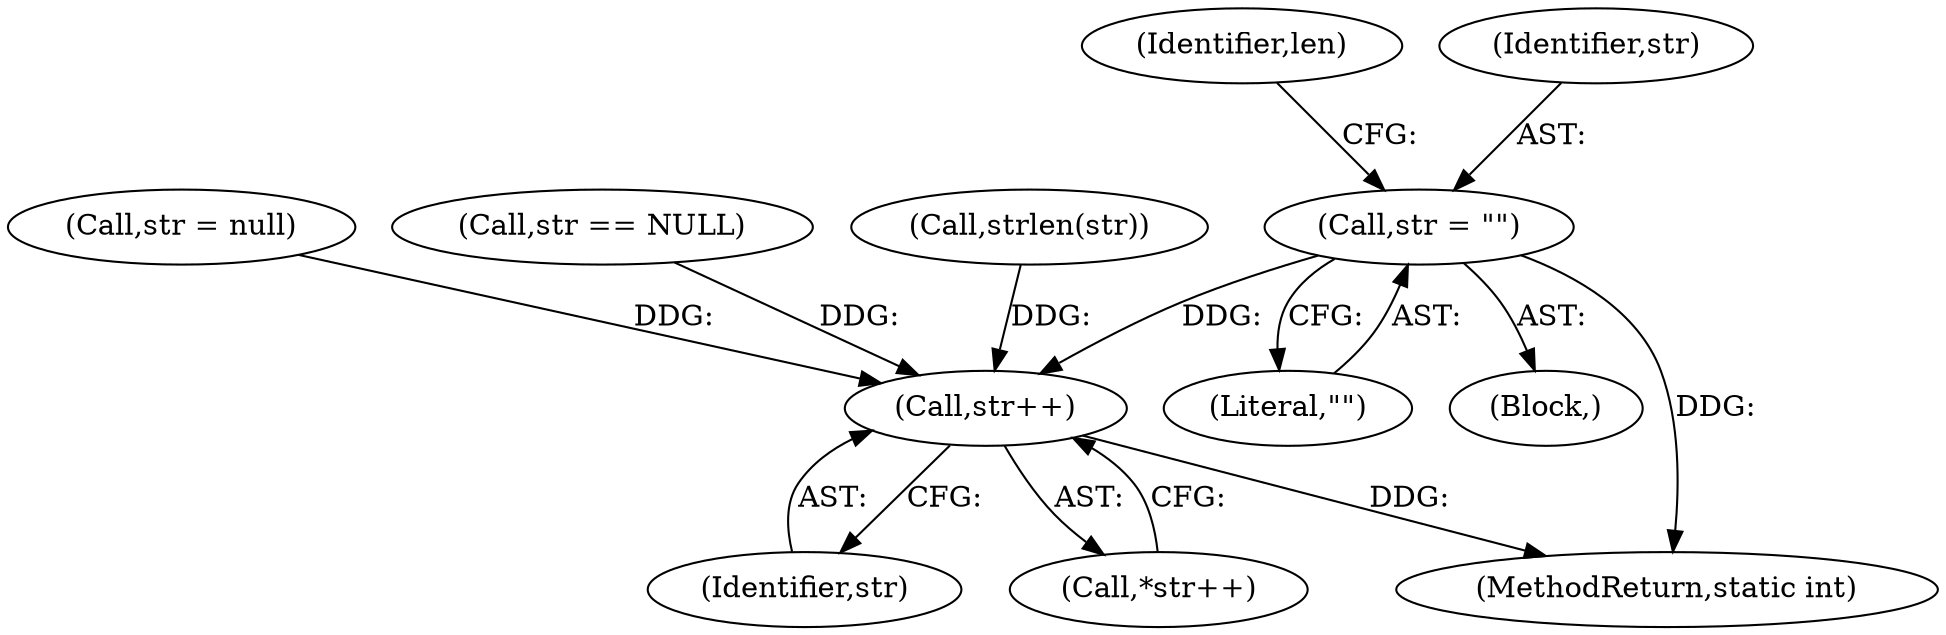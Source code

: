 digraph "0_curl_curl-7_51_0-162-g3ab3c16@pointer" {
"1000802" [label="(Call,str = \"\")"];
"1000866" [label="(Call,str++)"];
"1000866" [label="(Call,str++)"];
"1000786" [label="(Call,str = null)"];
"1000806" [label="(Identifier,len)"];
"1000867" [label="(Identifier,str)"];
"1000803" [label="(Identifier,str)"];
"1000767" [label="(Call,str == NULL)"];
"1000801" [label="(Block,)"];
"1001386" [label="(MethodReturn,static int)"];
"1000865" [label="(Call,*str++)"];
"1000804" [label="(Literal,\"\")"];
"1000802" [label="(Call,str = \"\")"];
"1000822" [label="(Call,strlen(str))"];
"1000802" -> "1000801"  [label="AST: "];
"1000802" -> "1000804"  [label="CFG: "];
"1000803" -> "1000802"  [label="AST: "];
"1000804" -> "1000802"  [label="AST: "];
"1000806" -> "1000802"  [label="CFG: "];
"1000802" -> "1001386"  [label="DDG: "];
"1000802" -> "1000866"  [label="DDG: "];
"1000866" -> "1000865"  [label="AST: "];
"1000866" -> "1000867"  [label="CFG: "];
"1000867" -> "1000866"  [label="AST: "];
"1000865" -> "1000866"  [label="CFG: "];
"1000866" -> "1001386"  [label="DDG: "];
"1000822" -> "1000866"  [label="DDG: "];
"1000786" -> "1000866"  [label="DDG: "];
"1000767" -> "1000866"  [label="DDG: "];
}
